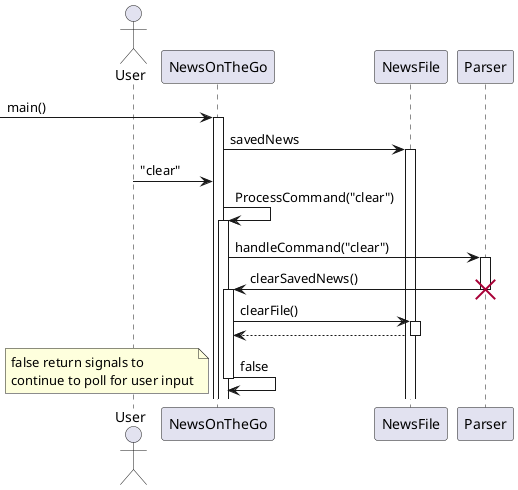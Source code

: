 @startuml
'https://plantuml.com/sequence-diagram
actor User

-> NewsOnTheGo: main()
activate NewsOnTheGo
NewsOnTheGo-> NewsFile: savedNews
activate NewsFile

User->NewsOnTheGo : "clear"

NewsOnTheGo->NewsOnTheGo: ProcessCommand("clear")
activate NewsOnTheGo

NewsOnTheGo->Parser: handleCommand("clear")
activate Parser

Parser->NewsOnTheGo: clearSavedNews()
deactivate Parser
destroy Parser
activate NewsOnTheGo
NewsOnTheGo->NewsFile: clearFile()
activate NewsFile
NewsFile-->NewsOnTheGo
deactivate NewsFile



NewsOnTheGo->NewsOnTheGo: false
note left
false return signals to
continue to poll for user input
end note
deactivate NewsOnTheGo


@enduml